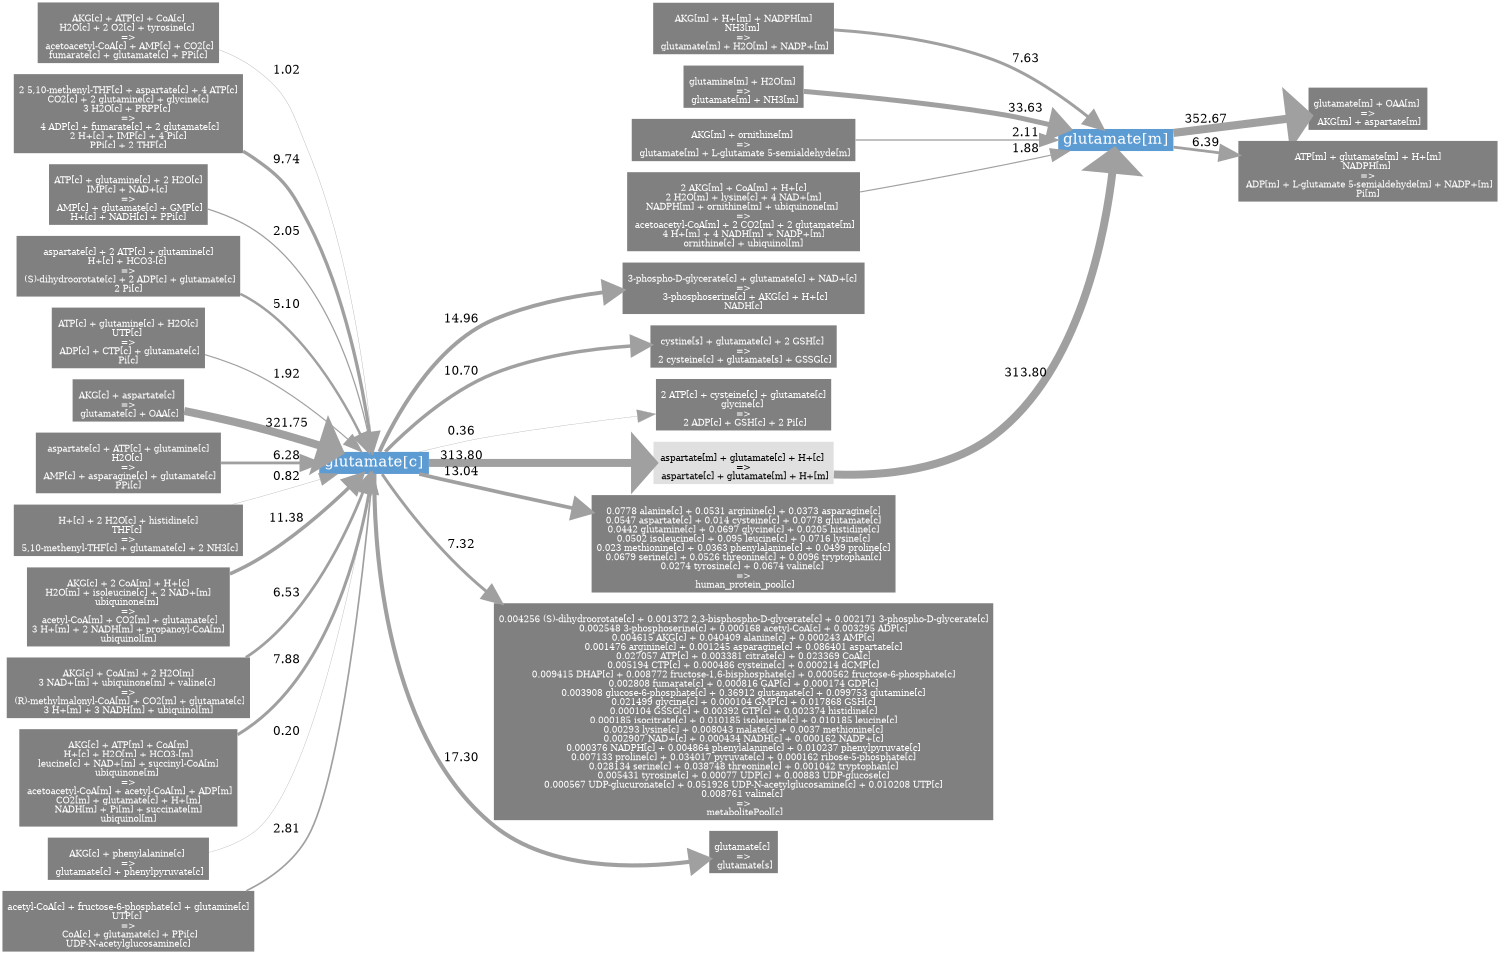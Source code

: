 digraph G {
rankdir=LR;
center = 1;
size="10,10";
1 [ label = "glutamate[c]", fontsize=25, shape="box" , fillcolor = "#5D9BD3", fontcolor = "#FFFFFF", style="filled,setlinewidth(0)"];
2 [ label = "glutamate[m]", fontsize=25, shape="box" , fillcolor = "#5D9BD3", fontcolor = "#FFFFFF", style="filled,setlinewidth(0)"];
3 [label = "
AKG[c] + ATP[c] + CoA[c]\nH2O[c] + 2 O2[c] + tyrosine[c] \n=>
 acetoacetyl-CoA[c] + AMP[c] + CO2[c]\nfumarate[c] + glutamate[c] + PPi[c]\n", fillcolor = "#808080", fontcolor = "#FFFFFF", shape="box", style="filled,setlinewidth(0)"];
4 [label = "
2 5,10-methenyl-THF[c] + aspartate[c] + 4 ATP[c]\nCO2[c] + 2 glutamine[c] + glycine[c]\n3 H2O[c] + PRPP[c] \n=>
 4 ADP[c] + fumarate[c] + 2 glutamate[c]\n2 H+[c] + IMP[c] + 4 Pi[c]\nPPi[c] + 2 THF[c]\n", fillcolor = "#808080", fontcolor = "#FFFFFF", shape="box", style="filled,setlinewidth(0)"];
5 [label = "
ATP[c] + glutamine[c] + 2 H2O[c]\nIMP[c] + NAD+[c] \n=>
 AMP[c] + glutamate[c] + GMP[c]\nH+[c] + NADH[c] + PPi[c]\n", fillcolor = "#808080", fontcolor = "#FFFFFF", shape="box", style="filled,setlinewidth(0)"];
6 [label = "
aspartate[c] + 2 ATP[c] + glutamine[c]\nH+[c] + HCO3-[c] \n=>
 (S)-dihydroorotate[c] + 2 ADP[c] + glutamate[c]\n2 Pi[c]\n", fillcolor = "#808080", fontcolor = "#FFFFFF", shape="box", style="filled,setlinewidth(0)"];
7 [label = "
ATP[c] + glutamine[c] + H2O[c]\nUTP[c] \n=>
 ADP[c] + CTP[c] + glutamate[c]\nPi[c]\n", fillcolor = "#808080", fontcolor = "#FFFFFF", shape="box", style="filled,setlinewidth(0)"];
8 [label = "
AKG[m] + H+[m] + NADPH[m]\nNH3[m] \n=>
 glutamate[m] + H2O[m] + NADP+[m]\n", fillcolor = "#808080", fontcolor = "#FFFFFF", shape="box", style="filled,setlinewidth(0)"];
9 [label = "
glutamate[m] + OAA[m] \n=>
 AKG[m] + aspartate[m]\n", fillcolor = "#808080", fontcolor = "#FFFFFF", shape="box", style="filled,setlinewidth(0)"];
10 [label = "
AKG[c] + aspartate[c] \n=>
 glutamate[c] + OAA[c]\n", fillcolor = "#808080", fontcolor = "#FFFFFF", shape="box", style="filled,setlinewidth(0)"];
11 [label = "
glutamine[m] + H2O[m] \n=>
 glutamate[m] + NH3[m]\n", fillcolor = "#808080", fontcolor = "#FFFFFF", shape="box", style="filled,setlinewidth(0)"];
12 [label = "
aspartate[c] + ATP[c] + glutamine[c]\nH2O[c] \n=>
 AMP[c] + asparagine[c] + glutamate[c]\nPPi[c]\n", fillcolor = "#808080", fontcolor = "#FFFFFF", shape="box", style="filled,setlinewidth(0)"];
13 [label = "
AKG[m] + ornithine[m] \n=>
 glutamate[m] + L-glutamate 5-semialdehyde[m]\n", fillcolor = "#808080", fontcolor = "#FFFFFF", shape="box", style="filled,setlinewidth(0)"];
14 [label = "
ATP[m] + glutamate[m] + H+[m]\nNADPH[m] \n=>
 ADP[m] + L-glutamate 5-semialdehyde[m] + NADP+[m]\nPi[m]\n", fillcolor = "#808080", fontcolor = "#FFFFFF", shape="box", style="filled,setlinewidth(0)"];
15 [label = "
3-phospho-D-glycerate[c] + glutamate[c] + NAD+[c] \n=>
 3-phosphoserine[c] + AKG[c] + H+[c]\nNADH[c]\n", fillcolor = "#808080", fontcolor = "#FFFFFF", shape="box", style="filled,setlinewidth(0)"];
16 [label = "
H+[c] + 2 H2O[c] + histidine[c]\nTHF[c] \n=>
 5,10-methenyl-THF[c] + glutamate[c] + 2 NH3[c]\n", fillcolor = "#808080", fontcolor = "#FFFFFF", shape="box", style="filled,setlinewidth(0)"];
17 [label = "
2 AKG[m] + CoA[m] + H+[c]\n2 H2O[m] + lysine[c] + 4 NAD+[m]\nNADPH[m] + ornithine[m] + ubiquinone[m] \n=>
 acetoacetyl-CoA[m] + 2 CO2[m] + 2 glutamate[m]\n4 H+[m] + 4 NADH[m] + NADP+[m]\nornithine[c] + ubiquinol[m]\n", fillcolor = "#808080", fontcolor = "#FFFFFF", shape="box", style="filled,setlinewidth(0)"];
18 [label = "
AKG[c] + 2 CoA[m] + H+[c]\nH2O[m] + isoleucine[c] + 2 NAD+[m]\nubiquinone[m] \n=>
 acetyl-CoA[m] + CO2[m] + glutamate[c]\n3 H+[m] + 2 NADH[m] + propanoyl-CoA[m]\nubiquinol[m]\n", fillcolor = "#808080", fontcolor = "#FFFFFF", shape="box", style="filled,setlinewidth(0)"];
19 [label = "
AKG[c] + CoA[m] + 2 H2O[m]\n3 NAD+[m] + ubiquinone[m] + valine[c] \n=>
 (R)-methylmalonyl-CoA[m] + CO2[m] + glutamate[c]\n3 H+[m] + 3 NADH[m] + ubiquinol[m]\n", fillcolor = "#808080", fontcolor = "#FFFFFF", shape="box", style="filled,setlinewidth(0)"];
20 [label = "
AKG[c] + ATP[m] + CoA[m]\nH+[c] + H2O[m] + HCO3-[m]\nleucine[c] + NAD+[m] + succinyl-CoA[m]\nubiquinone[m] \n=>
 acetoacetyl-CoA[m] + acetyl-CoA[m] + ADP[m]\nCO2[m] + glutamate[c] + H+[m]\nNADH[m] + Pi[m] + succinate[m]\nubiquinol[m]\n", fillcolor = "#808080", fontcolor = "#FFFFFF", shape="box", style="filled,setlinewidth(0)"];
21 [label = "
AKG[c] + phenylalanine[c] \n=>
 glutamate[c] + phenylpyruvate[c]\n", fillcolor = "#808080", fontcolor = "#FFFFFF", shape="box", style="filled,setlinewidth(0)"];
22 [label = "
cystine[s] + glutamate[c] + 2 GSH[c] \n=>
 2 cysteine[c] + glutamate[s] + GSSG[c]\n", fillcolor = "#808080", fontcolor = "#FFFFFF", shape="box", style="filled,setlinewidth(0)"];
23 [label = "
2 ATP[c] + cysteine[c] + glutamate[c]\nglycine[c] \n=>
 2 ADP[c] + GSH[c] + 2 Pi[c]\n", fillcolor = "#808080", fontcolor = "#FFFFFF", shape="box", style="filled,setlinewidth(0)"];
24 [label = "
acetyl-CoA[c] + fructose-6-phosphate[c] + glutamine[c]\nUTP[c] \n=>
 CoA[c] + glutamate[c] + PPi[c]\nUDP-N-acetylglucosamine[c]\n", fillcolor = "#808080", fontcolor = "#FFFFFF", shape="box", style="filled,setlinewidth(0)"];
25 [label = "
aspartate[m] + glutamate[c] + H+[c] \n=>
 aspartate[c] + glutamate[m] + H+[m]\n", fillcolor = "#E0E0E0", shape="box", style="filled,setlinewidth(0)"];
26 [label = "
0.0778 alanine[c] + 0.0531 arginine[c] + 0.0373 asparagine[c]\n0.0547 aspartate[c] + 0.014 cysteine[c] + 0.0778 glutamate[c]\n0.0442 glutamine[c] + 0.0697 glycine[c] + 0.0205 histidine[c]\n0.0502 isoleucine[c] + 0.095 leucine[c] + 0.0716 lysine[c]\n0.023 methionine[c] + 0.0363 phenylalanine[c] + 0.0499 proline[c]\n0.0679 serine[c] + 0.0526 threonine[c] + 0.0096 tryptophan[c]\n0.0274 tyrosine[c] + 0.0674 valine[c] \n=>
 human_protein_pool[c]\n", fillcolor = "#808080", fontcolor = "#FFFFFF", shape="box", style="filled,setlinewidth(0)"];
27 [label = "
0.004256 (S)-dihydroorotate[c] + 0.001372 2,3-bisphospho-D-glycerate[c] + 0.002171 3-phospho-D-glycerate[c]\n0.002548 3-phosphoserine[c] + 0.000168 acetyl-CoA[c] + 0.003295 ADP[c]\n0.004615 AKG[c] + 0.040409 alanine[c] + 0.000243 AMP[c]\n0.001476 arginine[c] + 0.001245 asparagine[c] + 0.086401 aspartate[c]\n0.027057 ATP[c] + 0.003381 citrate[c] + 0.023369 CoA[c]\n0.005194 CTP[c] + 0.000486 cysteine[c] + 0.000214 dCMP[c]\n0.009415 DHAP[c] + 0.008772 fructose-1,6-bisphosphate[c] + 0.000562 fructose-6-phosphate[c]\n0.002808 fumarate[c] + 0.000816 GAP[c] + 0.000174 GDP[c]\n0.003908 glucose-6-phosphate[c] + 0.36912 glutamate[c] + 0.099753 glutamine[c]\n0.021499 glycine[c] + 0.000104 GMP[c] + 0.017868 GSH[c]\n0.000104 GSSG[c] + 0.00392 GTP[c] + 0.002374 histidine[c]\n0.000185 isocitrate[c] + 0.010185 isoleucine[c] + 0.010185 leucine[c]\n0.00293 lysine[c] + 0.008043 malate[c] + 0.0037 methionine[c]\n0.002907 NAD+[c] + 0.000434 NADH[c] + 0.000162 NADP+[c]\n0.000376 NADPH[c] + 0.004864 phenylalanine[c] + 0.010237 phenylpyruvate[c]\n0.007133 proline[c] + 0.034017 pyruvate[c] + 0.000162 ribose-5-phosphate[c]\n0.028134 serine[c] + 0.038748 threonine[c] + 0.001042 tryptophan[c]\n0.005431 tyrosine[c] + 0.00077 UDP[c] + 0.00883 UDP-glucose[c]\n0.000567 UDP-glucuronate[c] + 0.051926 UDP-N-acetylglucosamine[c] + 0.010208 UTP[c]\n0.008761 valine[c] \n=>
 metabolitePool[c]\n", fillcolor = "#808080", fontcolor = "#FFFFFF", shape="box", style="filled,setlinewidth(0)"];
28 [label = "
glutamate[c] \n=>
 glutamate[s]\n", fillcolor = "#808080", fontcolor = "#FFFFFF", shape="box", style="filled,setlinewidth(0)"];
1 -> 15 [label = "14.96", arrowsize=3.00, fontsize=20, color="#A0A0A0", penwidth=6.375036];
1 -> 22 [label = "10.70", arrowsize=3.00, fontsize=20, color="#A0A0A0", penwidth=5.646919];
1 -> 23 [label = "0.36", arrowsize=3.00, fontsize=20, color="#A0A0A0", penwidth=0.500000];
1 -> 25 [label = "313.80", arrowsize=3.00, fontsize=20, color="#A0A0A0", penwidth=12.983295];
1 -> 26 [label = "13.04", arrowsize=3.00, fontsize=20, color="#A0A0A0", penwidth=6.076203];
1 -> 27 [label = "7.32", arrowsize=3.00, fontsize=20, color="#A0A0A0", penwidth=4.821326];
1 -> 28 [label = "17.30", arrowsize=3.00, fontsize=20, color="#A0A0A0", penwidth=6.690231];
2 -> 9 [label = "352.67", arrowsize=3.00, fontsize=20, color="#A0A0A0", penwidth=13.236851];
2 -> 14 [label = "6.39", arrowsize=3.00, fontsize=20, color="#A0A0A0", penwidth=4.528494];
3 -> 1 [label = "1.02", arrowsize=3.00, fontsize=20, color="#A0A0A0", penwidth=0.537164];
4 -> 1 [label = "9.74", arrowsize=3.00, fontsize=20, color="#A0A0A0", penwidth=5.442581];
5 -> 1 [label = "2.05", arrowsize=3.00, fontsize=20, color="#A0A0A0", penwidth=2.063520];
6 -> 1 [label = "5.10", arrowsize=3.00, fontsize=20, color="#A0A0A0", penwidth=4.039772];
7 -> 1 [label = "1.92", arrowsize=3.00, fontsize=20, color="#A0A0A0", penwidth=1.918662];
8 -> 2 [label = "7.63", arrowsize=3.00, fontsize=20, color="#A0A0A0", penwidth=4.913579];
10 -> 1 [label = "321.75", arrowsize=3.00, fontsize=20, color="#A0A0A0", penwidth=13.037569];
11 -> 2 [label = "33.63", arrowsize=3.00, fontsize=20, color="#A0A0A0", penwidth=8.133687];
12 -> 1 [label = "6.28", arrowsize=3.00, fontsize=20, color="#A0A0A0", penwidth=4.488404];
13 -> 2 [label = "2.11", arrowsize=3.00, fontsize=20, color="#A0A0A0", penwidth=2.122906];
16 -> 1 [label = "0.82", arrowsize=3.00, fontsize=20, color="#A0A0A0", penwidth=0.500000];
17 -> 2 [label = "1.88", arrowsize=3.00, fontsize=20, color="#A0A0A0", penwidth=1.875695];
18 -> 1 [label = "11.38", arrowsize=3.00, fontsize=20, color="#A0A0A0", penwidth=5.781640];
19 -> 1 [label = "6.53", arrowsize=3.00, fontsize=20, color="#A0A0A0", penwidth=4.574718];
20 -> 1 [label = "7.88", arrowsize=3.00, fontsize=20, color="#A0A0A0", penwidth=4.981697];
21 -> 1 [label = "0.20", arrowsize=3.00, fontsize=20, color="#A0A0A0", penwidth=0.500000];
24 -> 1 [label = "2.81", arrowsize=3.00, fontsize=20, color="#A0A0A0", penwidth=2.742213];
25 -> 2 [label = "313.80", arrowsize=3.00, fontsize=20, color="#A0A0A0", penwidth=12.983295];
}
